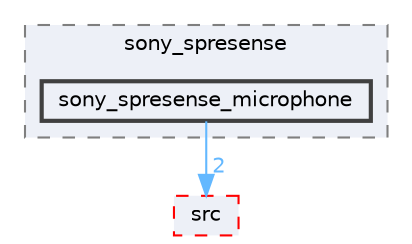 digraph "Face_Access_inferencing/examples/sony_spresense/sony_spresense_microphone"
{
 // LATEX_PDF_SIZE
  bgcolor="transparent";
  edge [fontname=Helvetica,fontsize=10,labelfontname=Helvetica,labelfontsize=10];
  node [fontname=Helvetica,fontsize=10,shape=box,height=0.2,width=0.4];
  compound=true
  subgraph clusterdir_c30d5d5e6dc1566b4aa7a70ddb2d5655 {
    graph [ bgcolor="#edf0f7", pencolor="grey50", label="sony_spresense", fontname=Helvetica,fontsize=10 style="filled,dashed", URL="dir_c30d5d5e6dc1566b4aa7a70ddb2d5655.html",tooltip=""]
  dir_d8c96a91d59eea1322ecf81541db7c45 [label="sony_spresense_microphone", fillcolor="#edf0f7", color="grey25", style="filled,bold", URL="dir_d8c96a91d59eea1322ecf81541db7c45.html",tooltip=""];
  }
  dir_a10e16a828caf535b3ccf4484f92e610 [label="src", fillcolor="#edf0f7", color="red", style="filled,dashed", URL="dir_a10e16a828caf535b3ccf4484f92e610.html",tooltip=""];
  dir_d8c96a91d59eea1322ecf81541db7c45->dir_a10e16a828caf535b3ccf4484f92e610 [headlabel="2", labeldistance=1.5 headhref="dir_000291_000302.html" href="dir_000291_000302.html" color="steelblue1" fontcolor="steelblue1"];
}
